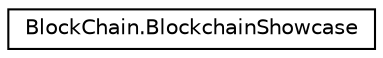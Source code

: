 digraph "Graphical Class Hierarchy"
{
 // LATEX_PDF_SIZE
  edge [fontname="Helvetica",fontsize="10",labelfontname="Helvetica",labelfontsize="10"];
  node [fontname="Helvetica",fontsize="10",shape=record];
  rankdir="LR";
  Node0 [label="BlockChain.BlockchainShowcase",height=0.2,width=0.4,color="black", fillcolor="white", style="filled",URL="$classBlockChain_1_1BlockchainShowcase.html",tooltip=" "];
}
